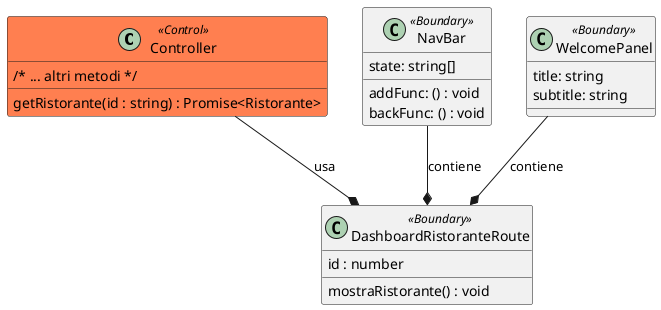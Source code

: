 @startuml


class Controller <<Control>> #coral{
/* ... altri metodi */
getRistorante(id : string) : Promise<Ristorante>
}

class DashboardRistoranteRoute <<Boundary>> {
id : number
mostraRistorante() : void
}


class NavBar <<Boundary>> {

	addFunc: () : void
	backFunc: () : void
	state: string[]
}

class WelcomePanel <<Boundary>> {

    title: string
    subtitle: string

}





WelcomePanel--* DashboardRistoranteRoute: contiene
NavBar --* DashboardRistoranteRoute: contiene


Controller --* DashboardRistoranteRoute: usa
@enduml